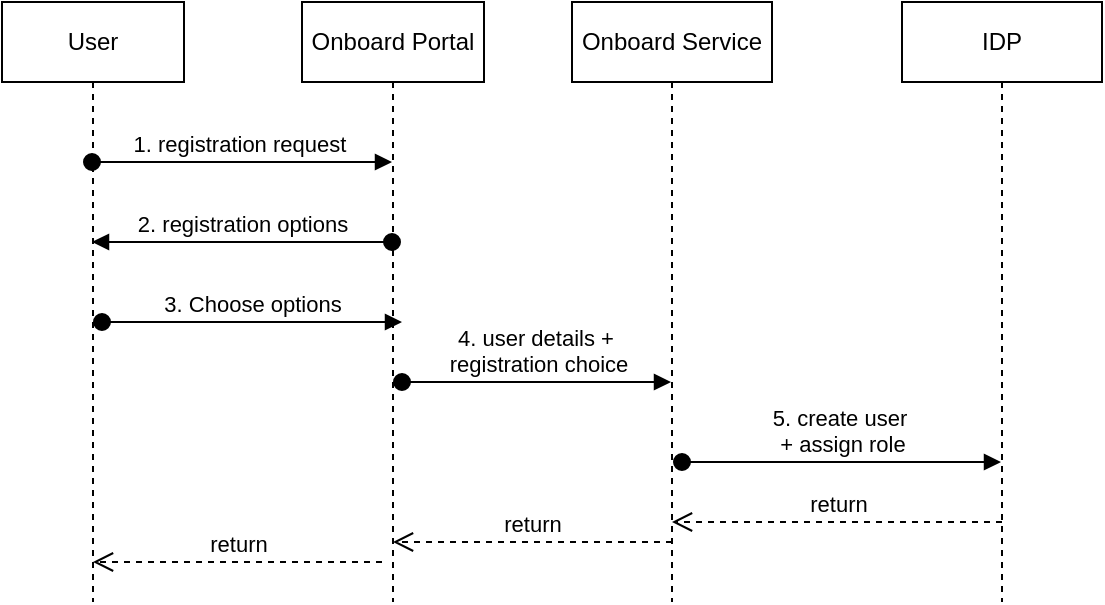 <mxfile version="27.0.9" pages="3">
  <diagram name="registration-flow" id="2YBvvXClWsGukQMizWep">
    <mxGraphModel dx="1030" dy="709" grid="1" gridSize="10" guides="1" tooltips="1" connect="1" arrows="1" fold="1" page="1" pageScale="1" pageWidth="850" pageHeight="1100" math="0" shadow="0">
      <root>
        <mxCell id="0" />
        <mxCell id="1" parent="0" />
        <mxCell id="KWk85KY5er5_mfn9bNi6-1" value="User" style="shape=umlLifeline;perimeter=lifelinePerimeter;whiteSpace=wrap;html=1;container=1;dropTarget=0;collapsible=0;recursiveResize=0;outlineConnect=0;portConstraint=eastwest;newEdgeStyle={&quot;curved&quot;:0,&quot;rounded&quot;:0};" vertex="1" parent="1">
          <mxGeometry x="140" y="80" width="91" height="300" as="geometry" />
        </mxCell>
        <mxCell id="KWk85KY5er5_mfn9bNi6-2" value="Onboard Service" style="shape=umlLifeline;perimeter=lifelinePerimeter;whiteSpace=wrap;html=1;container=1;dropTarget=0;collapsible=0;recursiveResize=0;outlineConnect=0;portConstraint=eastwest;newEdgeStyle={&quot;curved&quot;:0,&quot;rounded&quot;:0};" vertex="1" parent="1">
          <mxGeometry x="425" y="80" width="100" height="300" as="geometry" />
        </mxCell>
        <mxCell id="KWk85KY5er5_mfn9bNi6-3" value="IDP" style="shape=umlLifeline;perimeter=lifelinePerimeter;whiteSpace=wrap;html=1;container=1;dropTarget=0;collapsible=0;recursiveResize=0;outlineConnect=0;portConstraint=eastwest;newEdgeStyle={&quot;curved&quot;:0,&quot;rounded&quot;:0};" vertex="1" parent="1">
          <mxGeometry x="590" y="80" width="100" height="300" as="geometry" />
        </mxCell>
        <mxCell id="KWk85KY5er5_mfn9bNi6-4" value="Onboard Portal" style="shape=umlLifeline;perimeter=lifelinePerimeter;whiteSpace=wrap;html=1;container=1;dropTarget=0;collapsible=0;recursiveResize=0;outlineConnect=0;portConstraint=eastwest;newEdgeStyle={&quot;curved&quot;:0,&quot;rounded&quot;:0};" vertex="1" parent="1">
          <mxGeometry x="290" y="80" width="91" height="300" as="geometry" />
        </mxCell>
        <mxCell id="KWk85KY5er5_mfn9bNi6-5" value="1. registration request&amp;nbsp;" style="html=1;verticalAlign=bottom;startArrow=oval;startFill=1;endArrow=block;startSize=8;curved=0;rounded=0;" edge="1" parent="1">
          <mxGeometry width="60" relative="1" as="geometry">
            <mxPoint x="185" y="160" as="sourcePoint" />
            <mxPoint x="335" y="160" as="targetPoint" />
          </mxGeometry>
        </mxCell>
        <mxCell id="KWk85KY5er5_mfn9bNi6-6" value="2. registration options" style="html=1;verticalAlign=bottom;startArrow=oval;startFill=1;endArrow=block;startSize=8;curved=0;rounded=0;" edge="1" parent="1">
          <mxGeometry width="60" relative="1" as="geometry">
            <mxPoint x="335" y="200" as="sourcePoint" />
            <mxPoint x="185" y="200" as="targetPoint" />
          </mxGeometry>
        </mxCell>
        <mxCell id="KWk85KY5er5_mfn9bNi6-7" value="3. Choose options" style="html=1;verticalAlign=bottom;startArrow=oval;startFill=1;endArrow=block;startSize=8;curved=0;rounded=0;" edge="1" parent="1">
          <mxGeometry width="60" relative="1" as="geometry">
            <mxPoint x="190" y="240" as="sourcePoint" />
            <mxPoint x="340" y="240" as="targetPoint" />
          </mxGeometry>
        </mxCell>
        <mxCell id="KWk85KY5er5_mfn9bNi6-8" value="4. user details +&amp;nbsp;&lt;div&gt;registration choice&lt;/div&gt;" style="html=1;verticalAlign=bottom;startArrow=oval;startFill=1;endArrow=block;startSize=8;curved=0;rounded=0;" edge="1" parent="1" target="KWk85KY5er5_mfn9bNi6-2">
          <mxGeometry width="60" relative="1" as="geometry">
            <mxPoint x="340" y="270" as="sourcePoint" />
            <mxPoint x="450" y="270" as="targetPoint" />
          </mxGeometry>
        </mxCell>
        <mxCell id="KWk85KY5er5_mfn9bNi6-9" value="5. create user&amp;nbsp;&lt;div&gt;+ assign role&lt;/div&gt;" style="html=1;verticalAlign=bottom;startArrow=oval;startFill=1;endArrow=block;startSize=8;curved=0;rounded=0;" edge="1" parent="1" target="KWk85KY5er5_mfn9bNi6-3">
          <mxGeometry width="60" relative="1" as="geometry">
            <mxPoint x="480" y="310" as="sourcePoint" />
            <mxPoint x="615" y="310" as="targetPoint" />
          </mxGeometry>
        </mxCell>
        <mxCell id="KWk85KY5er5_mfn9bNi6-10" value="return" style="html=1;verticalAlign=bottom;endArrow=open;dashed=1;endSize=8;curved=0;rounded=0;" edge="1" parent="1" target="KWk85KY5er5_mfn9bNi6-2">
          <mxGeometry relative="1" as="geometry">
            <mxPoint x="640" y="340" as="sourcePoint" />
            <mxPoint x="560" y="340" as="targetPoint" />
          </mxGeometry>
        </mxCell>
        <mxCell id="KWk85KY5er5_mfn9bNi6-11" value="return" style="html=1;verticalAlign=bottom;endArrow=open;dashed=1;endSize=8;curved=0;rounded=0;" edge="1" parent="1" target="KWk85KY5er5_mfn9bNi6-4">
          <mxGeometry relative="1" as="geometry">
            <mxPoint x="475" y="350" as="sourcePoint" />
            <mxPoint x="350" y="350" as="targetPoint" />
          </mxGeometry>
        </mxCell>
        <mxCell id="KWk85KY5er5_mfn9bNi6-12" value="return" style="html=1;verticalAlign=bottom;endArrow=open;dashed=1;endSize=8;curved=0;rounded=0;" edge="1" parent="1" target="KWk85KY5er5_mfn9bNi6-1">
          <mxGeometry relative="1" as="geometry">
            <mxPoint x="330" y="360" as="sourcePoint" />
            <mxPoint x="190" y="360" as="targetPoint" />
          </mxGeometry>
        </mxCell>
      </root>
    </mxGraphModel>
  </diagram>
  <diagram id="bQZnb81ifpgbvG5KDdXl" name="MCP-flow">
    <mxGraphModel dx="710" dy="489" grid="1" gridSize="10" guides="1" tooltips="1" connect="1" arrows="1" fold="1" page="1" pageScale="1" pageWidth="827" pageHeight="1169" math="0" shadow="0">
      <root>
        <mxCell id="0" />
        <mxCell id="1" parent="0" />
        <mxCell id="2NEZTfuopdjVH1FWAg3--16" value="Azure" style="rounded=0;whiteSpace=wrap;html=1;align=center;labelPosition=center;verticalLabelPosition=top;verticalAlign=bottom;labelBackgroundColor=default;strokeWidth=3;" vertex="1" parent="1">
          <mxGeometry x="260" y="210" width="630" height="370" as="geometry" />
        </mxCell>
        <mxCell id="2NEZTfuopdjVH1FWAg3--1" value="MCP Client" style="shape=umlLifeline;perimeter=lifelinePerimeter;whiteSpace=wrap;html=1;container=1;dropTarget=0;collapsible=0;recursiveResize=0;outlineConnect=0;portConstraint=eastwest;newEdgeStyle={&quot;curved&quot;:0,&quot;rounded&quot;:0};" vertex="1" parent="1">
          <mxGeometry x="140" y="250" width="91" height="300" as="geometry" />
        </mxCell>
        <mxCell id="2NEZTfuopdjVH1FWAg3--2" value="Orchestrator Agent" style="shape=umlLifeline;perimeter=lifelinePerimeter;whiteSpace=wrap;html=1;container=1;dropTarget=0;collapsible=0;recursiveResize=0;outlineConnect=0;portConstraint=eastwest;newEdgeStyle={&quot;curved&quot;:0,&quot;rounded&quot;:0};" vertex="1" parent="1">
          <mxGeometry x="425" y="250" width="100" height="300" as="geometry" />
        </mxCell>
        <mxCell id="2NEZTfuopdjVH1FWAg3--3" value="IDP" style="shape=umlLifeline;perimeter=lifelinePerimeter;whiteSpace=wrap;html=1;container=1;dropTarget=0;collapsible=0;recursiveResize=0;outlineConnect=0;portConstraint=eastwest;newEdgeStyle={&quot;curved&quot;:0,&quot;rounded&quot;:0};" vertex="1" parent="1">
          <mxGeometry x="750" y="250" width="100" height="300" as="geometry" />
        </mxCell>
        <mxCell id="2NEZTfuopdjVH1FWAg3--4" value="APIM" style="shape=umlLifeline;perimeter=lifelinePerimeter;whiteSpace=wrap;html=1;container=1;dropTarget=0;collapsible=0;recursiveResize=0;outlineConnect=0;portConstraint=eastwest;newEdgeStyle={&quot;curved&quot;:0,&quot;rounded&quot;:0};" vertex="1" parent="1">
          <mxGeometry x="290" y="250" width="91" height="300" as="geometry" />
        </mxCell>
        <mxCell id="2NEZTfuopdjVH1FWAg3--5" value="1. request&amp;nbsp;" style="html=1;verticalAlign=bottom;startArrow=oval;startFill=1;endArrow=block;startSize=8;curved=0;rounded=0;" edge="1" parent="1">
          <mxGeometry width="60" relative="1" as="geometry">
            <mxPoint x="185" y="330" as="sourcePoint" />
            <mxPoint x="335" y="330" as="targetPoint" />
          </mxGeometry>
        </mxCell>
        <mxCell id="2NEZTfuopdjVH1FWAg3--6" value="2. login + authenticate" style="html=1;verticalAlign=bottom;startArrow=oval;startFill=1;endArrow=block;startSize=8;curved=0;rounded=0;" edge="1" parent="1" target="2NEZTfuopdjVH1FWAg3--3">
          <mxGeometry width="60" relative="1" as="geometry">
            <mxPoint x="335" y="370" as="sourcePoint" />
            <mxPoint x="185" y="370" as="targetPoint" />
          </mxGeometry>
        </mxCell>
        <mxCell id="2NEZTfuopdjVH1FWAg3--7" value="4. send query" style="html=1;verticalAlign=bottom;startArrow=oval;startFill=1;endArrow=block;startSize=8;curved=0;rounded=0;" edge="1" parent="1">
          <mxGeometry width="60" relative="1" as="geometry">
            <mxPoint x="190" y="430" as="sourcePoint" />
            <mxPoint x="340" y="430" as="targetPoint" />
          </mxGeometry>
        </mxCell>
        <mxCell id="2NEZTfuopdjVH1FWAg3--8" value="5. invoke agent" style="html=1;verticalAlign=bottom;startArrow=oval;startFill=1;endArrow=block;startSize=8;curved=0;rounded=0;" edge="1" parent="1">
          <mxGeometry width="60" relative="1" as="geometry">
            <mxPoint x="340" y="460" as="sourcePoint" />
            <mxPoint x="474.5" y="460" as="targetPoint" />
          </mxGeometry>
        </mxCell>
        <mxCell id="2NEZTfuopdjVH1FWAg3--9" value="7. return results" style="html=1;verticalAlign=bottom;startArrow=oval;startFill=1;endArrow=block;startSize=8;curved=0;rounded=0;" edge="1" parent="1" target="2NEZTfuopdjVH1FWAg3--1" source="2NEZTfuopdjVH1FWAg3--2">
          <mxGeometry width="60" relative="1" as="geometry">
            <mxPoint x="480" y="480" as="sourcePoint" />
            <mxPoint x="615" y="480" as="targetPoint" />
            <Array as="points">
              <mxPoint x="390" y="500" />
            </Array>
          </mxGeometry>
        </mxCell>
        <mxCell id="2NEZTfuopdjVH1FWAg3--13" value="3. oauth token" style="html=1;verticalAlign=bottom;startArrow=oval;startFill=1;endArrow=block;startSize=8;curved=0;rounded=0;" edge="1" parent="1" source="2NEZTfuopdjVH1FWAg3--3" target="2NEZTfuopdjVH1FWAg3--1">
          <mxGeometry width="60" relative="1" as="geometry">
            <mxPoint x="380" y="470" as="sourcePoint" />
            <mxPoint x="440" y="470" as="targetPoint" />
          </mxGeometry>
        </mxCell>
        <mxCell id="2NEZTfuopdjVH1FWAg3--14" value="&amp;lt;Sub Agents&amp;gt;" style="shape=umlLifeline;perimeter=lifelinePerimeter;whiteSpace=wrap;html=1;container=1;dropTarget=0;collapsible=0;recursiveResize=0;outlineConnect=0;portConstraint=eastwest;newEdgeStyle={&quot;curved&quot;:0,&quot;rounded&quot;:0};" vertex="1" parent="1">
          <mxGeometry x="590" y="250" width="100" height="300" as="geometry" />
        </mxCell>
        <mxCell id="2NEZTfuopdjVH1FWAg3--15" value="6. delegate query" style="html=1;verticalAlign=bottom;startArrow=oval;startFill=1;endArrow=block;startSize=8;curved=0;rounded=0;" edge="1" parent="1" target="2NEZTfuopdjVH1FWAg3--14">
          <mxGeometry width="60" relative="1" as="geometry">
            <mxPoint x="480" y="480" as="sourcePoint" />
            <mxPoint x="614.5" y="480" as="targetPoint" />
          </mxGeometry>
        </mxCell>
      </root>
    </mxGraphModel>
  </diagram>
  <diagram id="jsPNm3Uci4NVVPR0letH" name="info-agents-needed">
    <mxGraphModel dx="1425" dy="1997" grid="1" gridSize="10" guides="1" tooltips="1" connect="1" arrows="1" fold="1" page="1" pageScale="1" pageWidth="827" pageHeight="1169" math="0" shadow="0">
      <root>
        <mxCell id="0" />
        <mxCell id="1" parent="0" />
        <mxCell id="ClwvuDM2FEaZXK6wMTuH-36" value="&lt;i&gt;Chat model with x iteration or when both the teams are similar&amp;nbsp;&lt;/i&gt;" style="rounded=1;whiteSpace=wrap;html=1;verticalAlign=bottom;" vertex="1" parent="1">
          <mxGeometry x="810" y="-490" width="370" height="240" as="geometry" />
        </mxCell>
        <mxCell id="L1fFtpUyC9ySWdoH4_ow-2" value="Gather Teams in eeredivisie" style="rounded=0;whiteSpace=wrap;html=1;" vertex="1" parent="1">
          <mxGeometry x="50" y="-1040" width="120" height="60" as="geometry" />
        </mxCell>
        <mxCell id="L1fFtpUyC9ySWdoH4_ow-6" value="Latest news on each team" style="rounded=0;whiteSpace=wrap;html=1;" vertex="1" parent="1">
          <mxGeometry x="220" y="-770" width="120" height="60" as="geometry" />
        </mxCell>
        <mxCell id="L1fFtpUyC9ySWdoH4_ow-8" value="Latest news per player" style="rounded=0;whiteSpace=wrap;html=1;" vertex="1" parent="1">
          <mxGeometry x="50" y="-950" width="120" height="60" as="geometry" />
        </mxCell>
        <mxCell id="L1fFtpUyC9ySWdoH4_ow-10" value="Last week stat per player" style="rounded=0;whiteSpace=wrap;html=1;" vertex="1" parent="1">
          <mxGeometry x="220" y="-950" width="120" height="60" as="geometry" />
        </mxCell>
        <mxCell id="L1fFtpUyC9ySWdoH4_ow-12" value="Last year stat per player" style="rounded=0;whiteSpace=wrap;html=1;" vertex="1" parent="1">
          <mxGeometry x="400" y="-950" width="120" height="60" as="geometry" />
        </mxCell>
        <mxCell id="L1fFtpUyC9ySWdoH4_ow-14" value="Latest news on manager/coach" style="rounded=0;whiteSpace=wrap;html=1;" vertex="1" parent="1">
          <mxGeometry x="220" y="-860" width="120" height="60" as="geometry" />
        </mxCell>
        <mxCell id="L1fFtpUyC9ySWdoH4_ow-16" value="last year stat of manager" style="rounded=0;whiteSpace=wrap;html=1;" vertex="1" parent="1">
          <mxGeometry x="50" y="-860" width="120" height="60" as="geometry" />
        </mxCell>
        <mxCell id="L1fFtpUyC9ySWdoH4_ow-18" value="Injury info per team" style="rounded=0;whiteSpace=wrap;html=1;" vertex="1" parent="1">
          <mxGeometry x="50" y="-770" width="120" height="60" as="geometry" />
        </mxCell>
        <mxCell id="L1fFtpUyC9ySWdoH4_ow-20" value="Possible transfer news per player" style="rounded=0;whiteSpace=wrap;html=1;" vertex="1" parent="1">
          <mxGeometry x="560" y="-950" width="120" height="60" as="geometry" />
        </mxCell>
        <mxCell id="L1fFtpUyC9ySWdoH4_ow-24" value="External Info that the system needs" style="text;html=1;align=center;verticalAlign=middle;whiteSpace=wrap;rounded=0;fontSize=17;fontStyle=1" vertex="1" parent="1">
          <mxGeometry x="40" y="-1090" width="320" height="30" as="geometry" />
        </mxCell>
        <mxCell id="L1fFtpUyC9ySWdoH4_ow-26" value="Agent Interaction Diagram" style="text;html=1;align=center;verticalAlign=middle;whiteSpace=wrap;rounded=0;fontSize=17;fontStyle=1" vertex="1" parent="1">
          <mxGeometry x="10" y="-660" width="260" height="30" as="geometry" />
        </mxCell>
        <mxCell id="L1fFtpUyC9ySWdoH4_ow-29" value="" style="edgeStyle=orthogonalEdgeStyle;rounded=0;orthogonalLoop=1;jettySize=auto;html=1;" edge="1" parent="1" source="L1fFtpUyC9ySWdoH4_ow-27" target="L1fFtpUyC9ySWdoH4_ow-28">
          <mxGeometry relative="1" as="geometry" />
        </mxCell>
        <mxCell id="L1fFtpUyC9ySWdoH4_ow-27" value="Init Service" style="rounded=0;whiteSpace=wrap;html=1;" vertex="1" parent="1">
          <mxGeometry x="40" y="-470" width="120" height="60" as="geometry" />
        </mxCell>
        <mxCell id="L1fFtpUyC9ySWdoH4_ow-31" value="" style="edgeStyle=orthogonalEdgeStyle;rounded=0;orthogonalLoop=1;jettySize=auto;html=1;exitX=0.75;exitY=1;exitDx=0;exitDy=0;" edge="1" parent="1" source="L1fFtpUyC9ySWdoH4_ow-28" target="L1fFtpUyC9ySWdoH4_ow-30">
          <mxGeometry relative="1" as="geometry" />
        </mxCell>
        <mxCell id="ClwvuDM2FEaZXK6wMTuH-8" value="" style="edgeStyle=orthogonalEdgeStyle;rounded=0;orthogonalLoop=1;jettySize=auto;html=1;" edge="1" parent="1" source="L1fFtpUyC9ySWdoH4_ow-28" target="ClwvuDM2FEaZXK6wMTuH-7">
          <mxGeometry relative="1" as="geometry" />
        </mxCell>
        <mxCell id="L1fFtpUyC9ySWdoH4_ow-28" value="Team orchestrator" style="rounded=0;whiteSpace=wrap;html=1;" vertex="1" parent="1">
          <mxGeometry x="230" y="-470" width="120" height="60" as="geometry" />
        </mxCell>
        <mxCell id="L1fFtpUyC9ySWdoH4_ow-33" value="" style="edgeStyle=orthogonalEdgeStyle;rounded=0;orthogonalLoop=1;jettySize=auto;html=1;" edge="1" parent="1">
          <mxGeometry relative="1" as="geometry">
            <mxPoint x="350" y="-260" as="sourcePoint" />
            <mxPoint x="190.0" y="-260" as="targetPoint" />
          </mxGeometry>
        </mxCell>
        <mxCell id="L1fFtpUyC9ySWdoH4_ow-30" value="Team news Agent&lt;div&gt;(gather news on team, Bing API)&lt;/div&gt;" style="rounded=0;whiteSpace=wrap;html=1;" vertex="1" parent="1">
          <mxGeometry x="350" y="-300" width="120" height="60" as="geometry" />
        </mxCell>
        <mxCell id="ClwvuDM2FEaZXK6wMTuH-2" style="edgeStyle=orthogonalEdgeStyle;rounded=0;orthogonalLoop=1;jettySize=auto;html=1;entryX=0.25;entryY=1;entryDx=0;entryDy=0;exitX=0.5;exitY=0;exitDx=0;exitDy=0;" edge="1" parent="1" source="L1fFtpUyC9ySWdoH4_ow-32" target="L1fFtpUyC9ySWdoH4_ow-28">
          <mxGeometry relative="1" as="geometry" />
        </mxCell>
        <mxCell id="ClwvuDM2FEaZXK6wMTuH-3" style="edgeStyle=orthogonalEdgeStyle;rounded=0;orthogonalLoop=1;jettySize=auto;html=1;exitX=1;exitY=0.25;exitDx=0;exitDy=0;entryX=0;entryY=0.25;entryDx=0;entryDy=0;dashed=1;" edge="1" parent="1" source="L1fFtpUyC9ySWdoH4_ow-32" target="L1fFtpUyC9ySWdoH4_ow-30">
          <mxGeometry relative="1" as="geometry" />
        </mxCell>
        <mxCell id="L1fFtpUyC9ySWdoH4_ow-32" value="Validate and summarize important items&amp;nbsp;" style="rounded=0;whiteSpace=wrap;html=1;" vertex="1" parent="1">
          <mxGeometry x="70" y="-300" width="120" height="60" as="geometry" />
        </mxCell>
        <mxCell id="ClwvuDM2FEaZXK6wMTuH-1" value="per team" style="text;html=1;align=center;verticalAlign=middle;resizable=0;points=[];autosize=1;strokeColor=none;fillColor=none;fontSize=10;fontStyle=2" vertex="1" parent="1">
          <mxGeometry x="160" y="-462" width="60" height="30" as="geometry" />
        </mxCell>
        <mxCell id="ClwvuDM2FEaZXK6wMTuH-4" value="validation fails or&lt;div&gt;gather specific info&lt;/div&gt;" style="text;html=1;align=center;verticalAlign=middle;resizable=0;points=[];autosize=1;strokeColor=none;fillColor=none;fontSize=10;fontStyle=2" vertex="1" parent="1">
          <mxGeometry x="215" y="-320" width="110" height="40" as="geometry" />
        </mxCell>
        <mxCell id="ClwvuDM2FEaZXK6wMTuH-5" value="team info by week" style="shape=cylinder3;whiteSpace=wrap;html=1;boundedLbl=1;backgroundOutline=1;size=15;" vertex="1" parent="1">
          <mxGeometry x="260" y="-584" width="60" height="80" as="geometry" />
        </mxCell>
        <mxCell id="ClwvuDM2FEaZXK6wMTuH-6" style="edgeStyle=orthogonalEdgeStyle;rounded=0;orthogonalLoop=1;jettySize=auto;html=1;entryX=0.5;entryY=1;entryDx=0;entryDy=0;entryPerimeter=0;dashed=1;startArrow=classic;startFill=1;" edge="1" parent="1" source="L1fFtpUyC9ySWdoH4_ow-28" target="ClwvuDM2FEaZXK6wMTuH-5">
          <mxGeometry relative="1" as="geometry" />
        </mxCell>
        <mxCell id="ClwvuDM2FEaZXK6wMTuH-10" style="edgeStyle=orthogonalEdgeStyle;rounded=0;orthogonalLoop=1;jettySize=auto;html=1;exitX=0.25;exitY=1;exitDx=0;exitDy=0;" edge="1" parent="1" source="ClwvuDM2FEaZXK6wMTuH-7" target="ClwvuDM2FEaZXK6wMTuH-11">
          <mxGeometry relative="1" as="geometry">
            <mxPoint x="619.897" y="-180" as="targetPoint" />
          </mxGeometry>
        </mxCell>
        <mxCell id="ClwvuDM2FEaZXK6wMTuH-25" value="" style="edgeStyle=orthogonalEdgeStyle;rounded=0;orthogonalLoop=1;jettySize=auto;html=1;" edge="1" parent="1" source="ClwvuDM2FEaZXK6wMTuH-7" target="ClwvuDM2FEaZXK6wMTuH-24">
          <mxGeometry relative="1" as="geometry" />
        </mxCell>
        <mxCell id="ClwvuDM2FEaZXK6wMTuH-7" value="Player orchestrator" style="rounded=0;whiteSpace=wrap;html=1;" vertex="1" parent="1">
          <mxGeometry x="530" y="-470" width="120" height="60" as="geometry" />
        </mxCell>
        <mxCell id="ClwvuDM2FEaZXK6wMTuH-9" value="&lt;font style=&quot;font-size: 10px;&quot;&gt;&lt;i&gt;per player&lt;/i&gt;&lt;/font&gt;" style="text;html=1;align=center;verticalAlign=middle;resizable=0;points=[];autosize=1;strokeColor=none;fillColor=none;" vertex="1" parent="1">
          <mxGeometry x="410" y="-462" width="70" height="30" as="geometry" />
        </mxCell>
        <mxCell id="ClwvuDM2FEaZXK6wMTuH-13" value="" style="edgeStyle=orthogonalEdgeStyle;rounded=0;orthogonalLoop=1;jettySize=auto;html=1;" edge="1" parent="1" source="ClwvuDM2FEaZXK6wMTuH-11" target="ClwvuDM2FEaZXK6wMTuH-12">
          <mxGeometry relative="1" as="geometry" />
        </mxCell>
        <mxCell id="ClwvuDM2FEaZXK6wMTuH-11" value="Player stat&lt;div&gt;last x-weeks&lt;/div&gt;&lt;div&gt;+&amp;nbsp;&lt;span style=&quot;background-color: transparent; color: light-dark(rgb(0, 0, 0), rgb(255, 255, 255));&quot;&gt;last season&lt;/span&gt;&lt;/div&gt;&lt;div&gt;(ext. API call)&lt;/div&gt;" style="rounded=0;whiteSpace=wrap;html=1;" vertex="1" parent="1">
          <mxGeometry x="499.997" y="-210" width="120" height="60" as="geometry" />
        </mxCell>
        <mxCell id="ClwvuDM2FEaZXK6wMTuH-15" value="" style="edgeStyle=orthogonalEdgeStyle;rounded=0;orthogonalLoop=1;jettySize=auto;html=1;entryX=0.25;entryY=0;entryDx=0;entryDy=0;exitX=0.25;exitY=1;exitDx=0;exitDy=0;" edge="1" parent="1" source="ClwvuDM2FEaZXK6wMTuH-12" target="ClwvuDM2FEaZXK6wMTuH-14">
          <mxGeometry relative="1" as="geometry">
            <mxPoint x="390" y="-140" as="sourcePoint" />
          </mxGeometry>
        </mxCell>
        <mxCell id="ClwvuDM2FEaZXK6wMTuH-12" value="Player related news&lt;div&gt;(Bing API + LLM reasoning)&lt;/div&gt;" style="rounded=0;whiteSpace=wrap;html=1;" vertex="1" parent="1">
          <mxGeometry x="339.997" y="-210" width="120" height="60" as="geometry" />
        </mxCell>
        <mxCell id="ClwvuDM2FEaZXK6wMTuH-16" style="edgeStyle=orthogonalEdgeStyle;rounded=0;orthogonalLoop=1;jettySize=auto;html=1;exitX=0.75;exitY=0;exitDx=0;exitDy=0;entryX=0.75;entryY=1;entryDx=0;entryDy=0;dashed=1;" edge="1" parent="1" source="ClwvuDM2FEaZXK6wMTuH-14" target="ClwvuDM2FEaZXK6wMTuH-12">
          <mxGeometry relative="1" as="geometry" />
        </mxCell>
        <mxCell id="ClwvuDM2FEaZXK6wMTuH-20" value="" style="edgeStyle=orthogonalEdgeStyle;rounded=0;orthogonalLoop=1;jettySize=auto;html=1;entryX=0.858;entryY=1.021;entryDx=0;entryDy=0;entryPerimeter=0;" edge="1" parent="1" source="ClwvuDM2FEaZXK6wMTuH-14" target="ClwvuDM2FEaZXK6wMTuH-7">
          <mxGeometry relative="1" as="geometry">
            <mxPoint x="629.997" y="-40.0" as="targetPoint" />
          </mxGeometry>
        </mxCell>
        <mxCell id="ClwvuDM2FEaZXK6wMTuH-14" value="Validate and &quot;Score&quot; a player" style="rounded=0;whiteSpace=wrap;html=1;" vertex="1" parent="1">
          <mxGeometry x="384.997" y="-70" width="120" height="60" as="geometry" />
        </mxCell>
        <mxCell id="ClwvuDM2FEaZXK6wMTuH-18" value="validation fails or&lt;div&gt;gather specific info&lt;/div&gt;" style="text;html=1;align=center;verticalAlign=middle;resizable=0;points=[];autosize=1;strokeColor=none;fillColor=none;fontSize=10;fontStyle=2" vertex="1" parent="1">
          <mxGeometry x="440" y="-143" width="110" height="40" as="geometry" />
        </mxCell>
        <mxCell id="ClwvuDM2FEaZXK6wMTuH-22" value="player info by week" style="shape=cylinder3;whiteSpace=wrap;html=1;boundedLbl=1;backgroundOutline=1;size=15;" vertex="1" parent="1">
          <mxGeometry x="560" y="-584" width="60" height="80" as="geometry" />
        </mxCell>
        <mxCell id="ClwvuDM2FEaZXK6wMTuH-23" style="edgeStyle=orthogonalEdgeStyle;rounded=0;orthogonalLoop=1;jettySize=auto;html=1;exitX=0.5;exitY=0;exitDx=0;exitDy=0;entryX=0.5;entryY=1;entryDx=0;entryDy=0;entryPerimeter=0;startArrow=classic;startFill=1;dashed=1;" edge="1" parent="1" source="ClwvuDM2FEaZXK6wMTuH-7" target="ClwvuDM2FEaZXK6wMTuH-22">
          <mxGeometry relative="1" as="geometry" />
        </mxCell>
        <mxCell id="ClwvuDM2FEaZXK6wMTuH-38" value="" style="edgeStyle=orthogonalEdgeStyle;rounded=0;orthogonalLoop=1;jettySize=auto;html=1;" edge="1" parent="1" source="ClwvuDM2FEaZXK6wMTuH-24" target="ClwvuDM2FEaZXK6wMTuH-37">
          <mxGeometry relative="1" as="geometry" />
        </mxCell>
        <mxCell id="ClwvuDM2FEaZXK6wMTuH-24" value="Player orchestrator" style="rounded=0;whiteSpace=wrap;html=1;" vertex="1" parent="1">
          <mxGeometry x="930" y="-470" width="120" height="60" as="geometry" />
        </mxCell>
        <mxCell id="ClwvuDM2FEaZXK6wMTuH-27" style="edgeStyle=orthogonalEdgeStyle;rounded=0;orthogonalLoop=1;jettySize=auto;html=1;exitX=1;exitY=0.5;exitDx=0;exitDy=0;exitPerimeter=0;entryX=0.361;entryY=-0.048;entryDx=0;entryDy=0;entryPerimeter=0;dashed=1;" edge="1" parent="1" source="ClwvuDM2FEaZXK6wMTuH-22" target="ClwvuDM2FEaZXK6wMTuH-24">
          <mxGeometry relative="1" as="geometry" />
        </mxCell>
        <mxCell id="ClwvuDM2FEaZXK6wMTuH-28" value="Fastasy team by week" style="shape=cylinder3;whiteSpace=wrap;html=1;boundedLbl=1;backgroundOutline=1;size=15;" vertex="1" parent="1">
          <mxGeometry x="1000" y="-620" width="60" height="80" as="geometry" />
        </mxCell>
        <mxCell id="ClwvuDM2FEaZXK6wMTuH-29" style="edgeStyle=orthogonalEdgeStyle;rounded=0;orthogonalLoop=1;jettySize=auto;html=1;exitX=0.5;exitY=1;exitDx=0;exitDy=0;exitPerimeter=0;entryX=0.832;entryY=0.01;entryDx=0;entryDy=0;entryPerimeter=0;startArrow=classic;startFill=1;dashed=1;" edge="1" parent="1" source="ClwvuDM2FEaZXK6wMTuH-28" target="ClwvuDM2FEaZXK6wMTuH-24">
          <mxGeometry relative="1" as="geometry" />
        </mxCell>
        <mxCell id="ClwvuDM2FEaZXK6wMTuH-30" value="Team creater #2" style="rounded=0;whiteSpace=wrap;html=1;" vertex="1" parent="1">
          <mxGeometry x="827" y="-350" width="120" height="60" as="geometry" />
        </mxCell>
        <mxCell id="ClwvuDM2FEaZXK6wMTuH-34" style="edgeStyle=orthogonalEdgeStyle;rounded=0;orthogonalLoop=1;jettySize=auto;html=1;entryX=1;entryY=0.5;entryDx=0;entryDy=0;" edge="1" parent="1" source="ClwvuDM2FEaZXK6wMTuH-31" target="ClwvuDM2FEaZXK6wMTuH-30">
          <mxGeometry relative="1" as="geometry" />
        </mxCell>
        <mxCell id="ClwvuDM2FEaZXK6wMTuH-31" value="Team creater #1" style="rounded=0;whiteSpace=wrap;html=1;" vertex="1" parent="1">
          <mxGeometry x="1030" y="-350" width="120" height="60" as="geometry" />
        </mxCell>
        <mxCell id="ClwvuDM2FEaZXK6wMTuH-32" style="edgeStyle=orthogonalEdgeStyle;rounded=0;orthogonalLoop=1;jettySize=auto;html=1;entryX=0.07;entryY=0.021;entryDx=0;entryDy=0;entryPerimeter=0;dashed=1;" edge="1" parent="1" source="ClwvuDM2FEaZXK6wMTuH-5" target="ClwvuDM2FEaZXK6wMTuH-24">
          <mxGeometry relative="1" as="geometry">
            <Array as="points">
              <mxPoint x="290" y="-600" />
              <mxPoint x="938" y="-600" />
            </Array>
          </mxGeometry>
        </mxCell>
        <mxCell id="ClwvuDM2FEaZXK6wMTuH-33" style="edgeStyle=orthogonalEdgeStyle;rounded=0;orthogonalLoop=1;jettySize=auto;html=1;exitX=0.75;exitY=1;exitDx=0;exitDy=0;entryX=0.573;entryY=-0.071;entryDx=0;entryDy=0;entryPerimeter=0;" edge="1" parent="1" source="ClwvuDM2FEaZXK6wMTuH-24" target="ClwvuDM2FEaZXK6wMTuH-31">
          <mxGeometry relative="1" as="geometry" />
        </mxCell>
        <mxCell id="ClwvuDM2FEaZXK6wMTuH-35" style="edgeStyle=orthogonalEdgeStyle;rounded=0;orthogonalLoop=1;jettySize=auto;html=1;exitX=0.5;exitY=0;exitDx=0;exitDy=0;entryX=0.289;entryY=1.01;entryDx=0;entryDy=0;entryPerimeter=0;" edge="1" parent="1" source="ClwvuDM2FEaZXK6wMTuH-30" target="ClwvuDM2FEaZXK6wMTuH-24">
          <mxGeometry relative="1" as="geometry" />
        </mxCell>
        <mxCell id="ClwvuDM2FEaZXK6wMTuH-37" value="Fastasy team of 15 players" style="ellipse;whiteSpace=wrap;html=1;rounded=0;" vertex="1" parent="1">
          <mxGeometry x="1250" y="-480" width="80" height="80" as="geometry" />
        </mxCell>
        <mxCell id="ClwvuDM2FEaZXK6wMTuH-39" value="&lt;span style=&quot;font-size: 10px;&quot;&gt;&lt;i&gt;Team &amp;amp; Player orchestrators&amp;nbsp;&lt;/i&gt;&lt;/span&gt;&lt;div&gt;&lt;span style=&quot;font-size: 10px;&quot;&gt;&lt;i&gt;finished their job&lt;/i&gt;&lt;/span&gt;&lt;/div&gt;" style="text;html=1;align=center;verticalAlign=middle;resizable=0;points=[];autosize=1;strokeColor=none;fillColor=none;" vertex="1" parent="1">
          <mxGeometry x="670" y="-480" width="150" height="40" as="geometry" />
        </mxCell>
        <mxCell id="ClwvuDM2FEaZXK6wMTuH-42" value="&lt;div&gt;APIs:&lt;/div&gt;&lt;div&gt;&lt;br&gt;&lt;/div&gt;1. Bing Search API (rate limiting by user subscription)&lt;div&gt;&lt;br&gt;&lt;/div&gt;&lt;div&gt;2. Football stats API&lt;/div&gt;&lt;div&gt;&lt;span style=&quot;white-space: pre;&quot;&gt;&#x9;&lt;/span&gt;-&amp;nbsp;www.api-football.com&lt;br&gt;&lt;/div&gt;&lt;div&gt;&lt;span style=&quot;white-space: pre;&quot;&gt;&#x9;&lt;/span&gt;-&amp;nbsp;fbref.com&lt;br&gt;&lt;/div&gt;&lt;div&gt;&lt;span style=&quot;white-space: pre;&quot;&gt;&#x9;&lt;/span&gt;-&amp;nbsp;footystats.org&lt;br&gt;&lt;/div&gt;&lt;div&gt;&lt;span style=&quot;white-space: pre;&quot;&gt;&#x9;&lt;/span&gt;-&amp;nbsp;api.knvbdataservice.nl&lt;br&gt;&lt;/div&gt;&lt;div&gt;&lt;span style=&quot;white-space: pre;&quot;&gt;&#x9;&lt;/span&gt;-&amp;nbsp;www.voetbalassist.nl&lt;/div&gt;&lt;div&gt;&lt;br&gt;&lt;/div&gt;&lt;div&gt;Models:&lt;/div&gt;&lt;div&gt;&lt;br&gt;&lt;/div&gt;&lt;div&gt;1. Orchestrators - GPT-4.1&lt;/div&gt;&lt;div&gt;2. Summarizers - Phi3&lt;/div&gt;&lt;div&gt;3. Validators - GPT 4.1&lt;/div&gt;&lt;div&gt;4. Team Creators - o3&lt;/div&gt;" style="text;html=1;align=left;verticalAlign=top;whiteSpace=wrap;rounded=0;" vertex="1" parent="1">
          <mxGeometry x="700" y="-1000" width="490" height="310" as="geometry" />
        </mxCell>
        <mxCell id="ClwvuDM2FEaZXK6wMTuH-43" value="read" style="text;html=1;align=center;verticalAlign=middle;resizable=0;points=[];autosize=1;strokeColor=none;fillColor=none;fontSize=10;fontStyle=2" vertex="1" parent="1">
          <mxGeometry x="520" y="-620" width="40" height="30" as="geometry" />
        </mxCell>
        <mxCell id="ClwvuDM2FEaZXK6wMTuH-44" value="read" style="text;html=1;align=center;verticalAlign=middle;resizable=0;points=[];autosize=1;strokeColor=none;fillColor=none;fontSize=10;fontStyle=2" vertex="1" parent="1">
          <mxGeometry x="710" y="-570" width="40" height="30" as="geometry" />
        </mxCell>
        <mxCell id="ClwvuDM2FEaZXK6wMTuH-45" value="read/write" style="text;html=1;align=center;verticalAlign=middle;resizable=0;points=[];autosize=1;strokeColor=none;fillColor=none;fontSize=10;fontStyle=2" vertex="1" parent="1">
          <mxGeometry x="1023" y="-534" width="70" height="30" as="geometry" />
        </mxCell>
        <mxCell id="ClwvuDM2FEaZXK6wMTuH-46" value="read/write" style="text;html=1;align=center;verticalAlign=middle;resizable=0;points=[];autosize=1;strokeColor=none;fillColor=none;fontSize=10;fontStyle=2" vertex="1" parent="1">
          <mxGeometry x="580" y="-504" width="70" height="30" as="geometry" />
        </mxCell>
        <mxCell id="ClwvuDM2FEaZXK6wMTuH-47" value="read/write" style="text;html=1;align=center;verticalAlign=middle;resizable=0;points=[];autosize=1;strokeColor=none;fillColor=none;fontSize=10;fontStyle=2" vertex="1" parent="1">
          <mxGeometry x="280" y="-504" width="70" height="30" as="geometry" />
        </mxCell>
      </root>
    </mxGraphModel>
  </diagram>
</mxfile>
